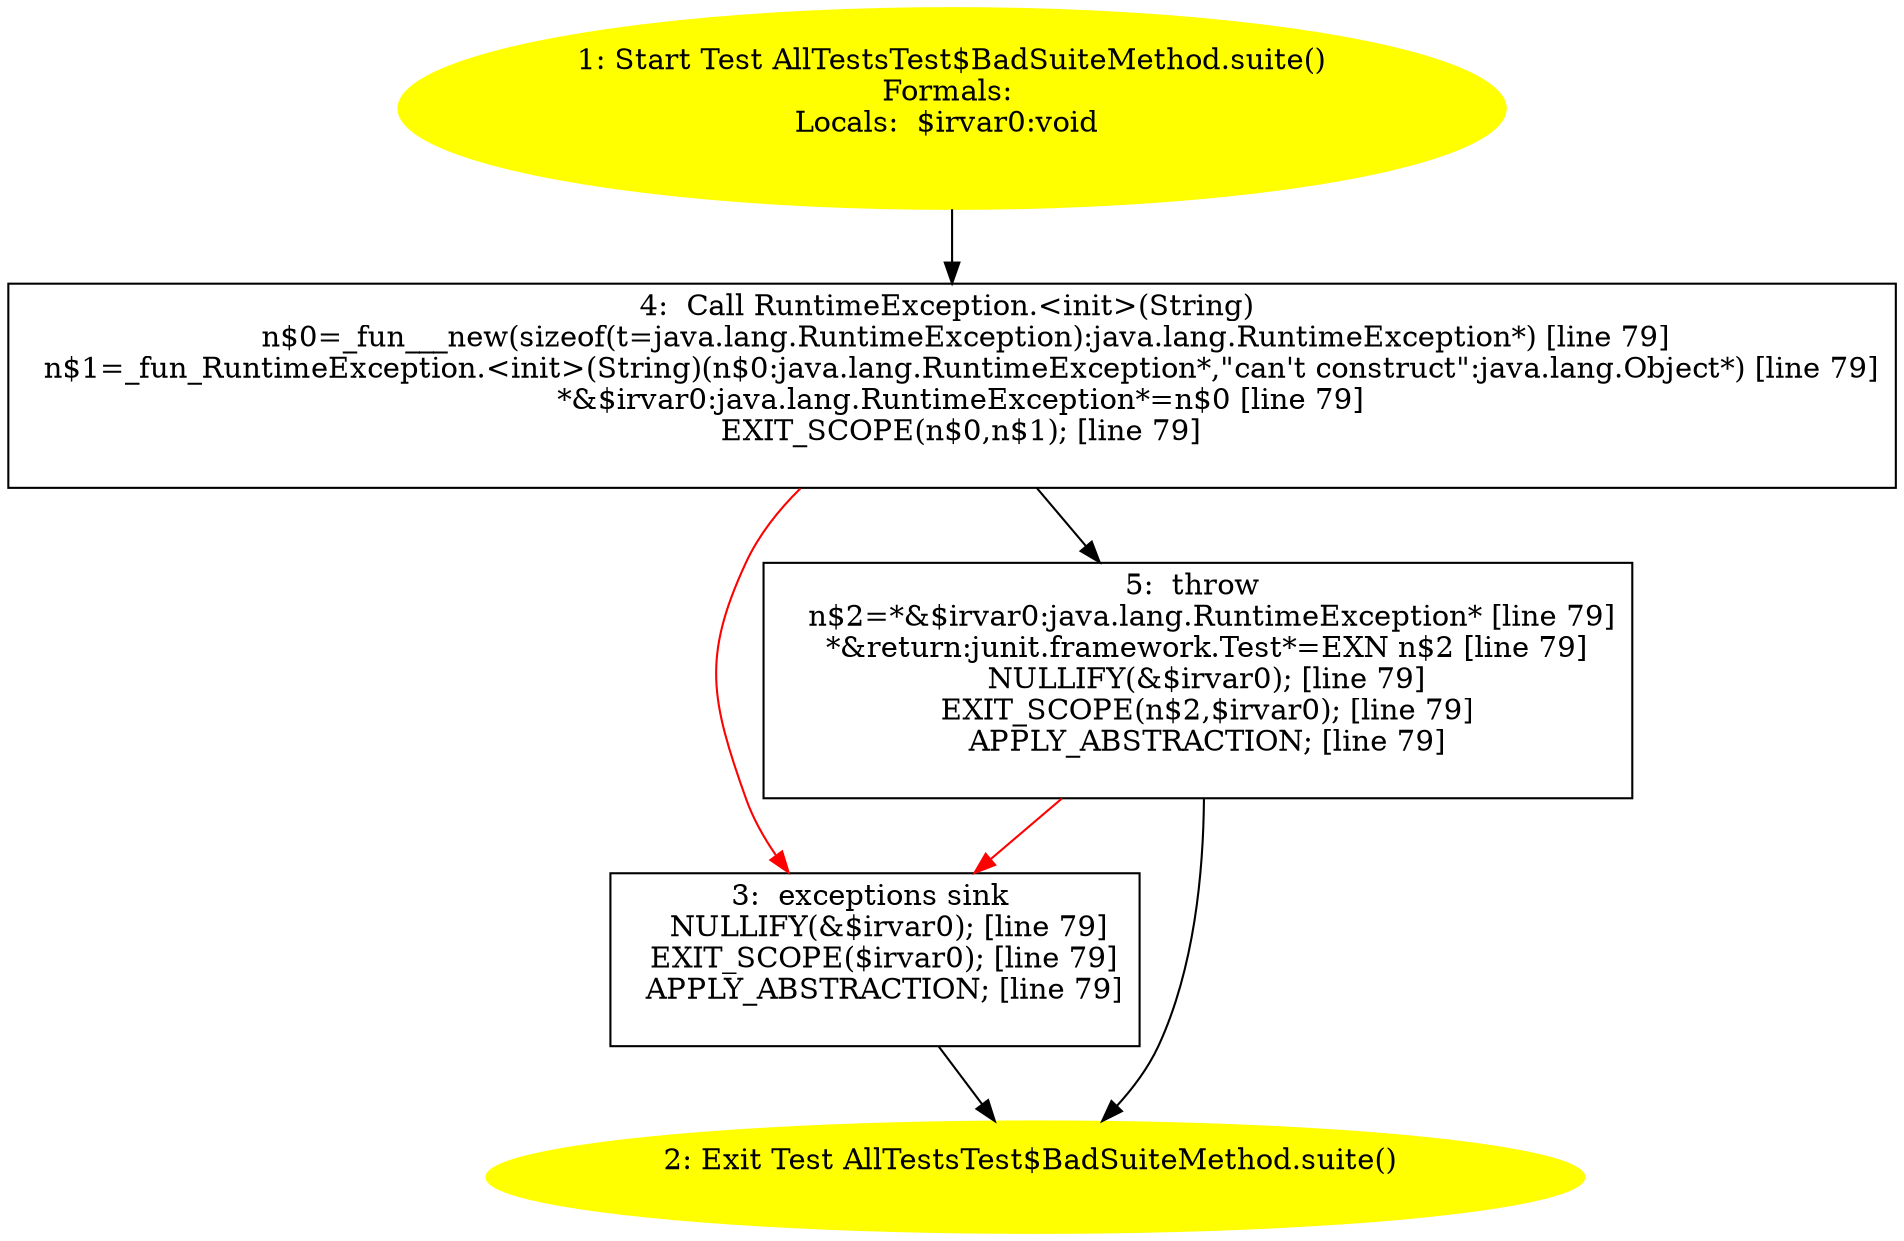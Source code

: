 /* @generated */
digraph cfg {
"org.junit.tests.junit3compatibility.AllTestsTest$BadSuiteMethod.suite():junit.framework.Test.6dee2dab41750fc601c16ace41136f5a_1" [label="1: Start Test AllTestsTest$BadSuiteMethod.suite()\nFormals: \nLocals:  $irvar0:void \n  " color=yellow style=filled]
	

	 "org.junit.tests.junit3compatibility.AllTestsTest$BadSuiteMethod.suite():junit.framework.Test.6dee2dab41750fc601c16ace41136f5a_1" -> "org.junit.tests.junit3compatibility.AllTestsTest$BadSuiteMethod.suite():junit.framework.Test.6dee2dab41750fc601c16ace41136f5a_4" ;
"org.junit.tests.junit3compatibility.AllTestsTest$BadSuiteMethod.suite():junit.framework.Test.6dee2dab41750fc601c16ace41136f5a_2" [label="2: Exit Test AllTestsTest$BadSuiteMethod.suite() \n  " color=yellow style=filled]
	

"org.junit.tests.junit3compatibility.AllTestsTest$BadSuiteMethod.suite():junit.framework.Test.6dee2dab41750fc601c16ace41136f5a_3" [label="3:  exceptions sink \n   NULLIFY(&$irvar0); [line 79]\n  EXIT_SCOPE($irvar0); [line 79]\n  APPLY_ABSTRACTION; [line 79]\n " shape="box"]
	

	 "org.junit.tests.junit3compatibility.AllTestsTest$BadSuiteMethod.suite():junit.framework.Test.6dee2dab41750fc601c16ace41136f5a_3" -> "org.junit.tests.junit3compatibility.AllTestsTest$BadSuiteMethod.suite():junit.framework.Test.6dee2dab41750fc601c16ace41136f5a_2" ;
"org.junit.tests.junit3compatibility.AllTestsTest$BadSuiteMethod.suite():junit.framework.Test.6dee2dab41750fc601c16ace41136f5a_4" [label="4:  Call RuntimeException.<init>(String) \n   n$0=_fun___new(sizeof(t=java.lang.RuntimeException):java.lang.RuntimeException*) [line 79]\n  n$1=_fun_RuntimeException.<init>(String)(n$0:java.lang.RuntimeException*,\"can't construct\":java.lang.Object*) [line 79]\n  *&$irvar0:java.lang.RuntimeException*=n$0 [line 79]\n  EXIT_SCOPE(n$0,n$1); [line 79]\n " shape="box"]
	

	 "org.junit.tests.junit3compatibility.AllTestsTest$BadSuiteMethod.suite():junit.framework.Test.6dee2dab41750fc601c16ace41136f5a_4" -> "org.junit.tests.junit3compatibility.AllTestsTest$BadSuiteMethod.suite():junit.framework.Test.6dee2dab41750fc601c16ace41136f5a_5" ;
	 "org.junit.tests.junit3compatibility.AllTestsTest$BadSuiteMethod.suite():junit.framework.Test.6dee2dab41750fc601c16ace41136f5a_4" -> "org.junit.tests.junit3compatibility.AllTestsTest$BadSuiteMethod.suite():junit.framework.Test.6dee2dab41750fc601c16ace41136f5a_3" [color="red" ];
"org.junit.tests.junit3compatibility.AllTestsTest$BadSuiteMethod.suite():junit.framework.Test.6dee2dab41750fc601c16ace41136f5a_5" [label="5:  throw \n   n$2=*&$irvar0:java.lang.RuntimeException* [line 79]\n  *&return:junit.framework.Test*=EXN n$2 [line 79]\n  NULLIFY(&$irvar0); [line 79]\n  EXIT_SCOPE(n$2,$irvar0); [line 79]\n  APPLY_ABSTRACTION; [line 79]\n " shape="box"]
	

	 "org.junit.tests.junit3compatibility.AllTestsTest$BadSuiteMethod.suite():junit.framework.Test.6dee2dab41750fc601c16ace41136f5a_5" -> "org.junit.tests.junit3compatibility.AllTestsTest$BadSuiteMethod.suite():junit.framework.Test.6dee2dab41750fc601c16ace41136f5a_2" ;
	 "org.junit.tests.junit3compatibility.AllTestsTest$BadSuiteMethod.suite():junit.framework.Test.6dee2dab41750fc601c16ace41136f5a_5" -> "org.junit.tests.junit3compatibility.AllTestsTest$BadSuiteMethod.suite():junit.framework.Test.6dee2dab41750fc601c16ace41136f5a_3" [color="red" ];
}
